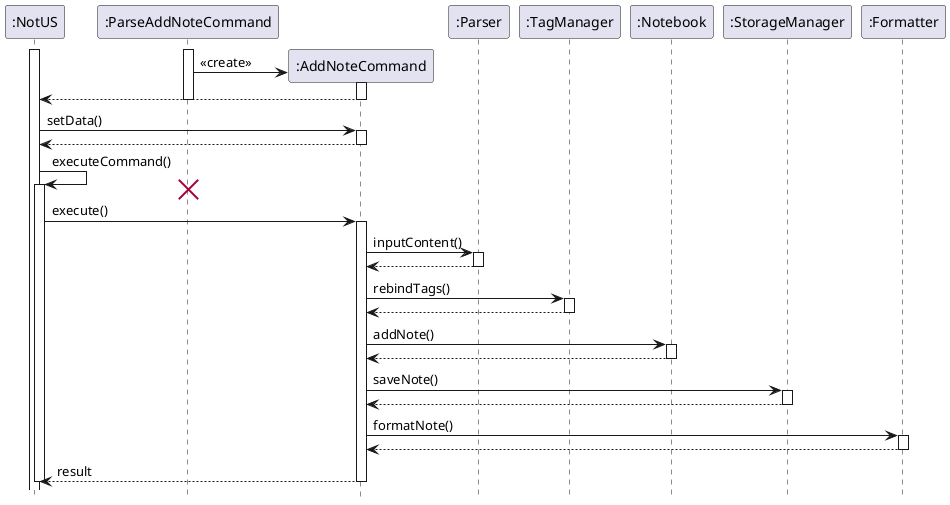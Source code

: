 @startuml

hide footbox

participant ":NotUS" as NotUS
participant ":ParseAddNoteCommand" as ParseAddNoteCommand
participant ":AddNoteCommand" as AddNoteCommand
participant ":Parser" as Parser
participant ":TagManager" as TagManager
participant ":Notebook" as Notebook
participant ":StorageManager" as StorageManager
participant ":Formatter" as Formatter

activate NotUS

create ParseAddNoteCommand
activate ParseAddNoteCommand

create AddNoteCommand
ParseAddNoteCommand -> AddNoteCommand: <<create>>

activate AddNoteCommand
AddNoteCommand --> NotUS
deactivate AddNoteCommand
deactivate ParseAddNoteCommand

deactivate ParseAddNoteCommand

NotUS -> AddNoteCommand: setData()

activate AddNoteCommand
AddNoteCommand --> NotUS
deactivate AddNoteCommand

NotUS -> NotUS: executeCommand()

destroy ParseAddNoteCommand
activate NotUS
NotUS -> AddNoteCommand: execute()

activate AddNoteCommand
AddNoteCommand -> Parser: inputContent()
activate Parser
return

deactivate Parser
AddNoteCommand -> TagManager: rebindTags()
activate TagManager
return
deactivate TagManager

AddNoteCommand -> Notebook: addNote()
activate Notebook
return
deactivate Notebook

AddNoteCommand -> StorageManager: saveNote()
activate StorageManager
return
deactivate StorageManager

AddNoteCommand -> Formatter: formatNote()
activate Formatter
return
deactivate Formatter

AddNoteCommand --> NotUS: result
deactivate AddNoteCommand

deactivate NotUS

@enduml
